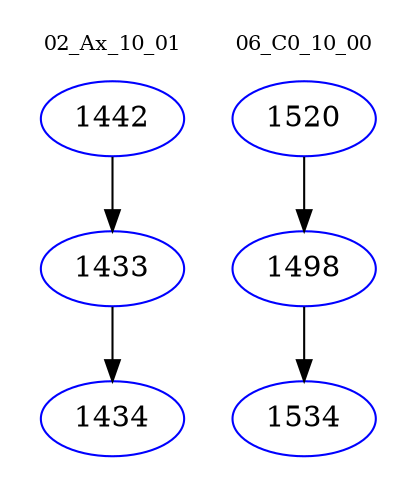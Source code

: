digraph{
subgraph cluster_0 {
color = white
label = "02_Ax_10_01";
fontsize=10;
T0_1442 [label="1442", color="blue"]
T0_1442 -> T0_1433 [color="black"]
T0_1433 [label="1433", color="blue"]
T0_1433 -> T0_1434 [color="black"]
T0_1434 [label="1434", color="blue"]
}
subgraph cluster_1 {
color = white
label = "06_C0_10_00";
fontsize=10;
T1_1520 [label="1520", color="blue"]
T1_1520 -> T1_1498 [color="black"]
T1_1498 [label="1498", color="blue"]
T1_1498 -> T1_1534 [color="black"]
T1_1534 [label="1534", color="blue"]
}
}
